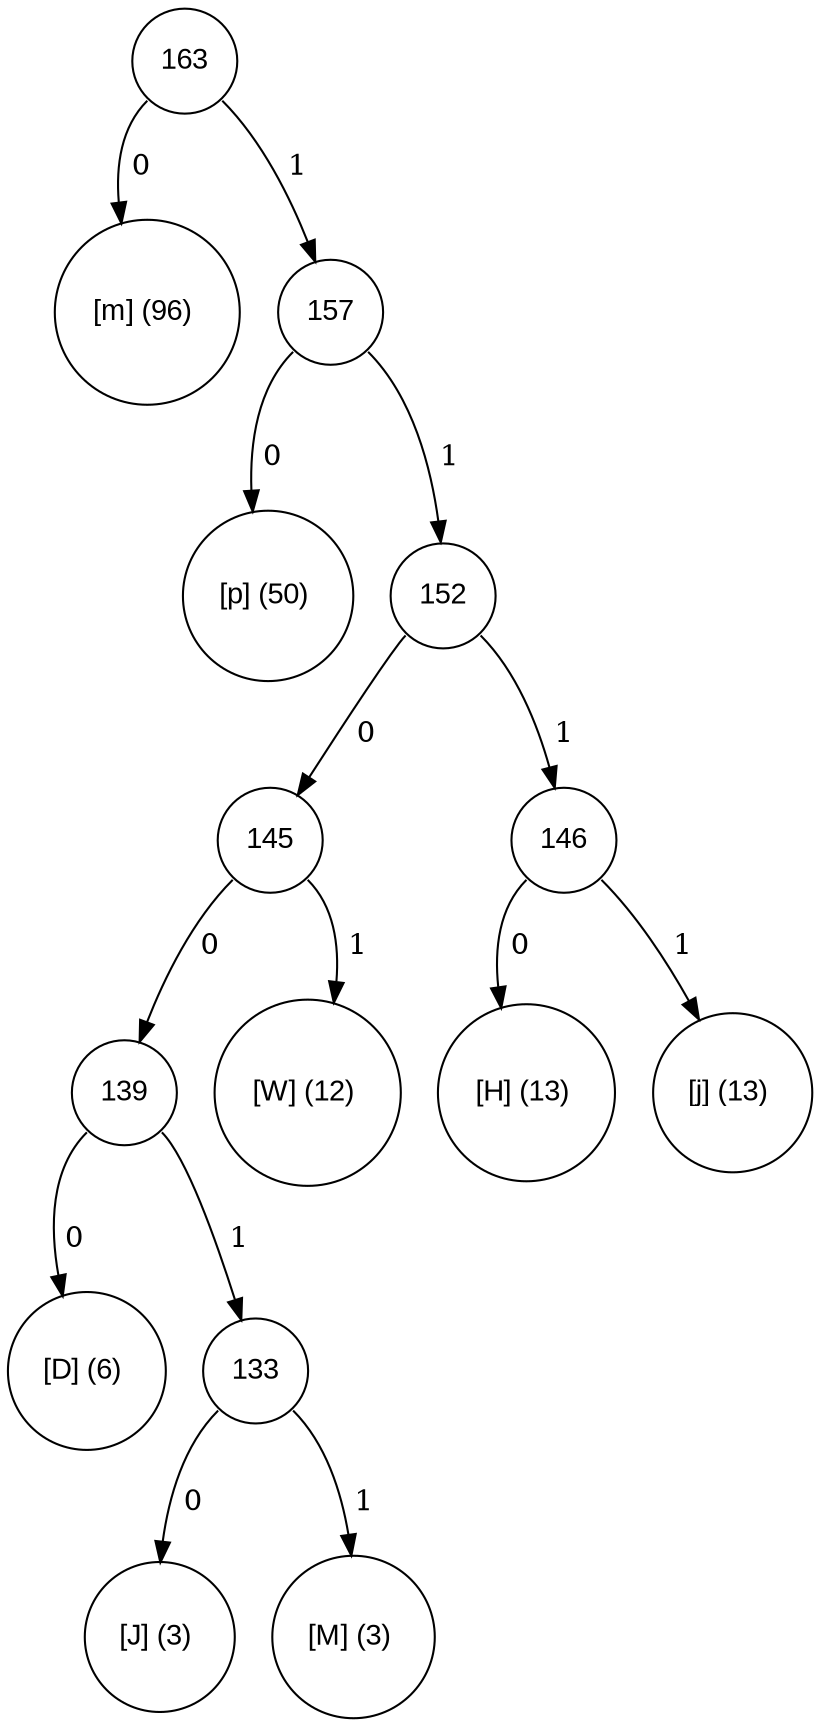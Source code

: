 digraph tree {
	node [fontname="Arial", shape="circle", width=0.5]; 

163:sw -> 109 [label = " 0"]; 
109 [label = "[m] (96) "]; 
163:se -> 157 [label = " 1"]; 
157 [label = "157"]; 
157:sw -> 112 [label = " 0"]; 
112 [label = "[p] (50) "]; 
157:se -> 152 [label = " 1"]; 
152 [label = "152"]; 
152:sw -> 145 [label = " 0"]; 
145 [label = "145"]; 
145:se -> 87 [label = " 1"]; 
87 [label = "[W] (12) "]; 
145:sw -> 139 [label = " 0"]; 
139 [label = "139"]; 
139:sw -> 68 [label = " 0"]; 
68 [label = "[D] (6) "]; 
139:se -> 133 [label = " 1"]; 
133 [label = "133"]; 
133:sw -> 74 [label = " 0"]; 
74 [label = "[J] (3) "]; 
133:se -> 77 [label = " 1"]; 
77 [label = "[M] (3) "]; 
152:se -> 146 [label = " 1"]; 
146 [label = "146"]; 
146:sw -> 72 [label = " 0"]; 
72 [label = "[H] (13) "]; 
146:se -> 106 [label = " 1"]; 
106 [label = "[j] (13) "]; 
}
